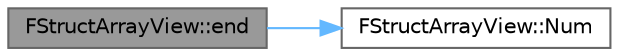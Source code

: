 digraph "FStructArrayView::end"
{
 // INTERACTIVE_SVG=YES
 // LATEX_PDF_SIZE
  bgcolor="transparent";
  edge [fontname=Helvetica,fontsize=10,labelfontname=Helvetica,labelfontsize=10];
  node [fontname=Helvetica,fontsize=10,shape=box,height=0.2,width=0.4];
  rankdir="LR";
  Node1 [id="Node000001",label="FStructArrayView::end",height=0.2,width=0.4,color="gray40", fillcolor="grey60", style="filled", fontcolor="black",tooltip=" "];
  Node1 -> Node2 [id="edge1_Node000001_Node000002",color="steelblue1",style="solid",tooltip=" "];
  Node2 [id="Node000002",label="FStructArrayView::Num",height=0.2,width=0.4,color="grey40", fillcolor="white", style="filled",URL="$d8/dda/structFStructArrayView.html#a0b92b49dee35dcf69417459595ebf45f",tooltip="Returns number of elements in array."];
}

